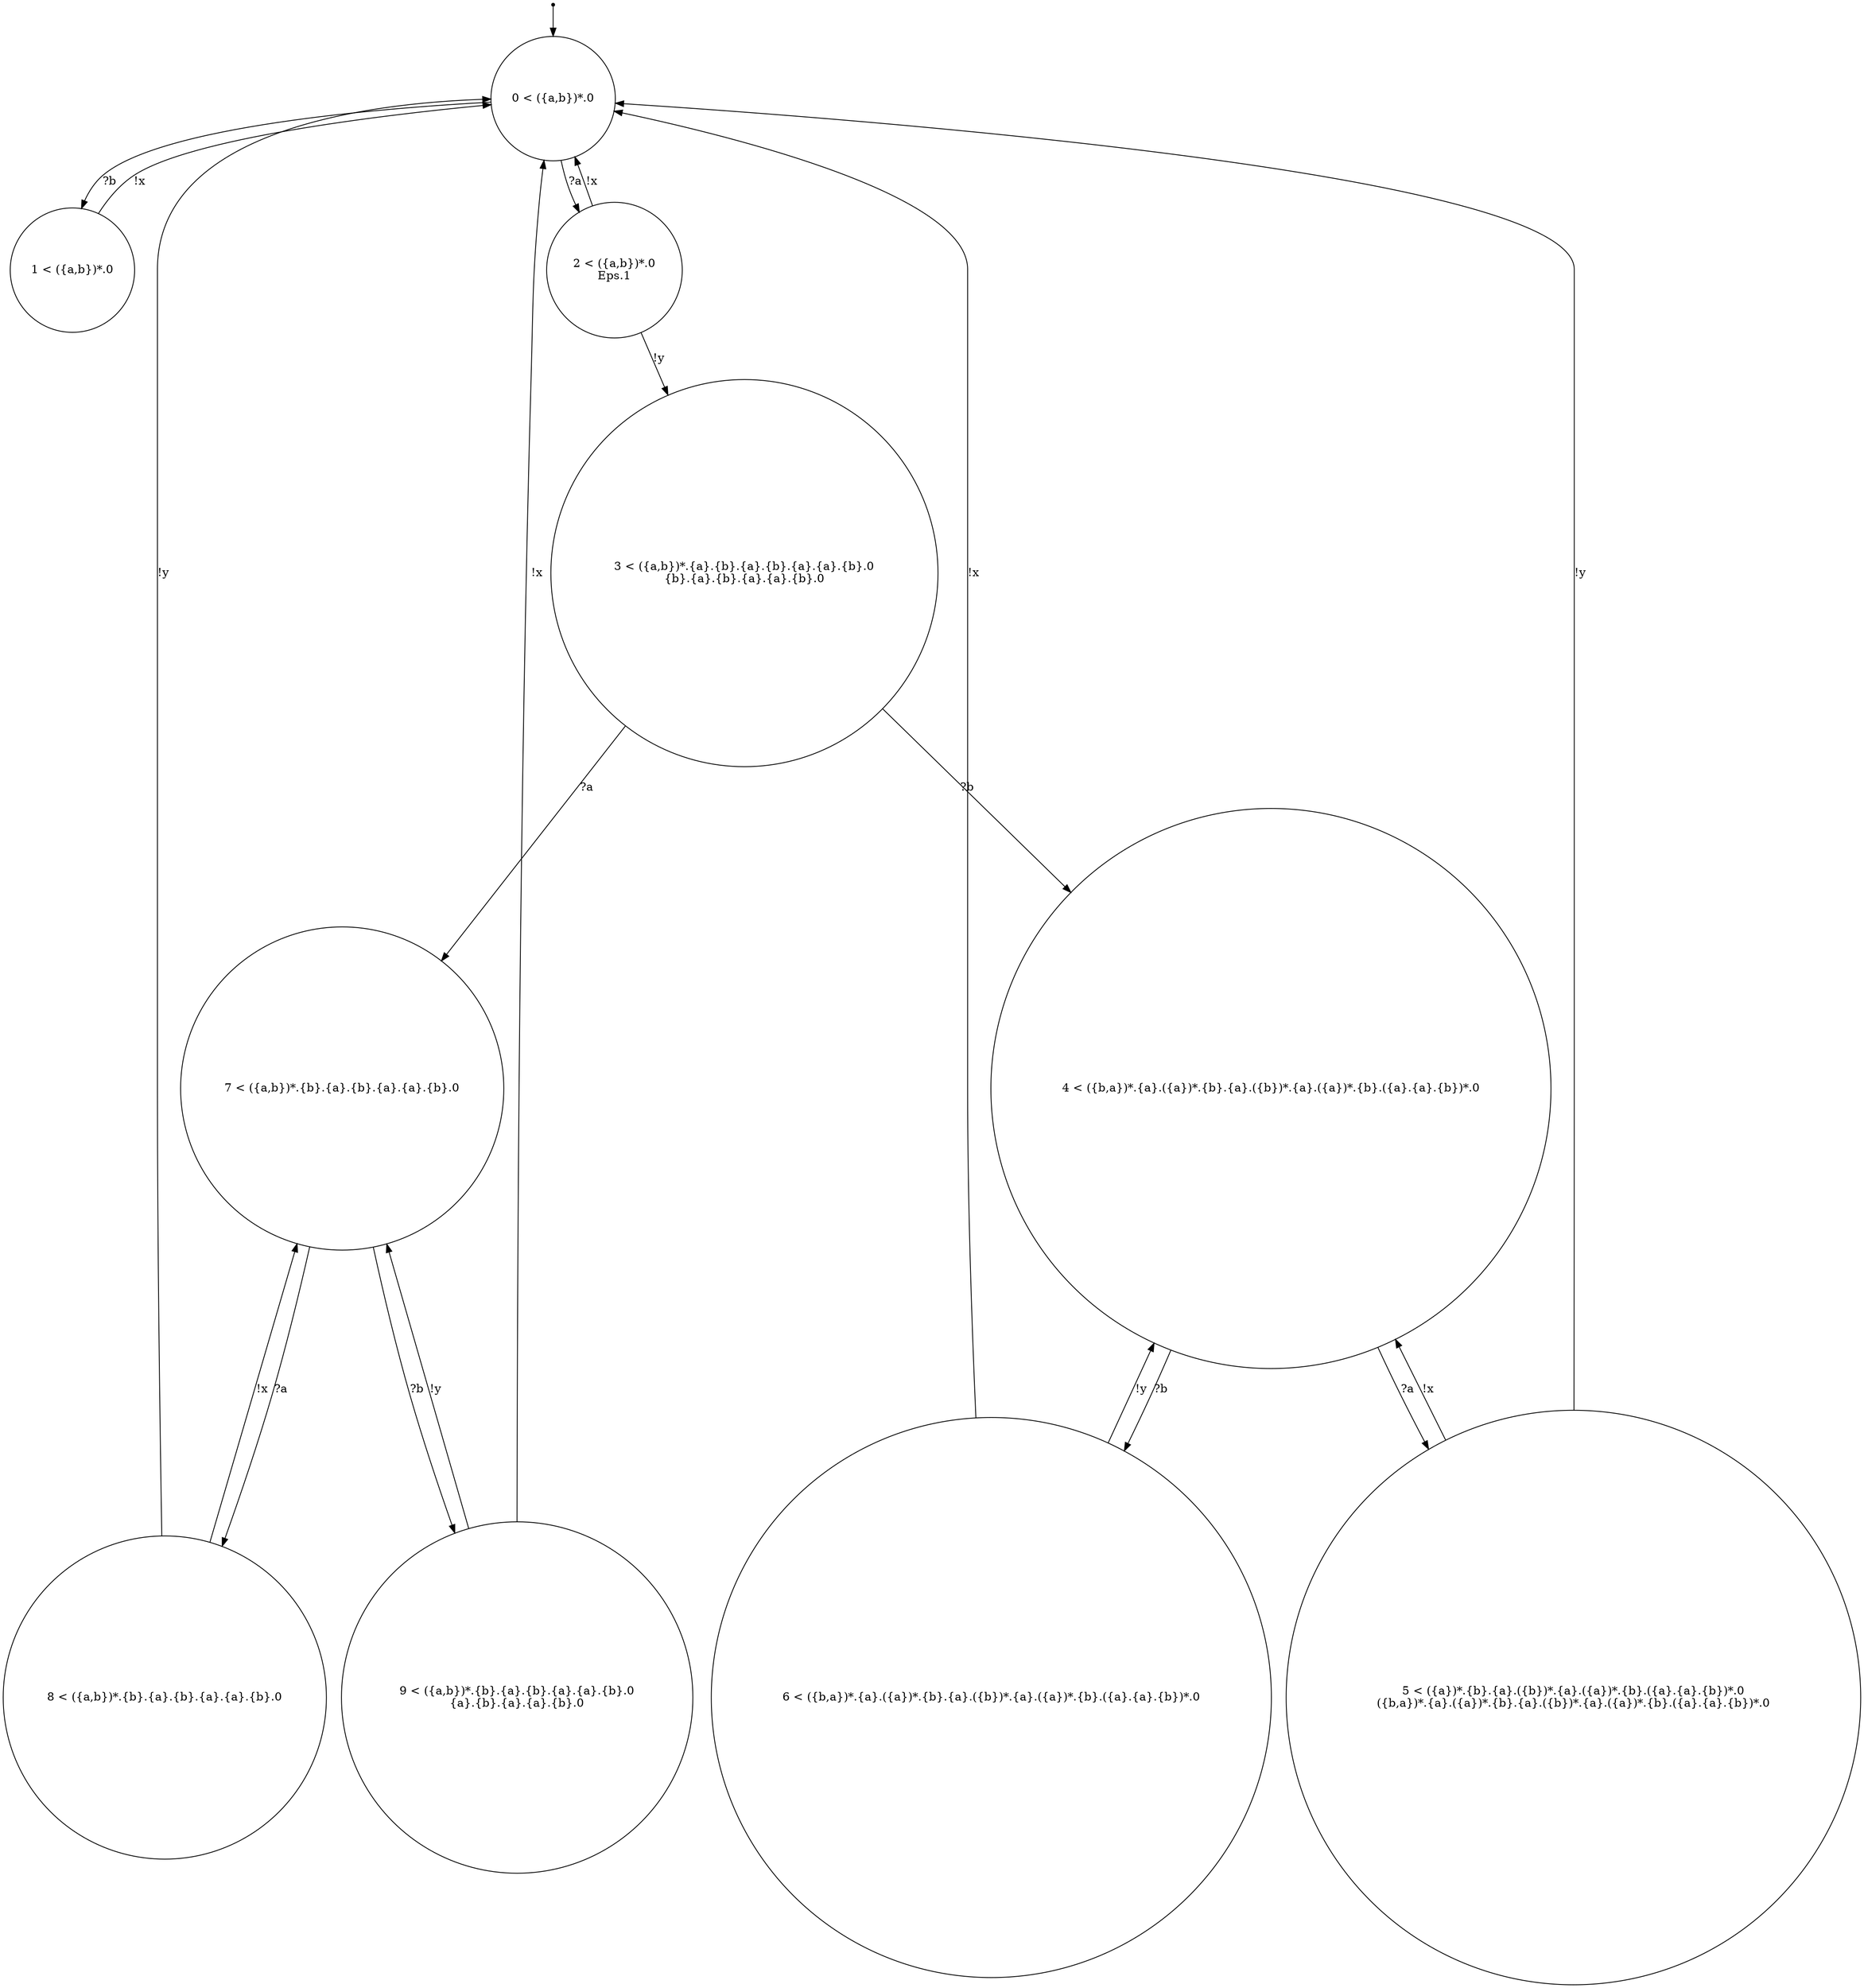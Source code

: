 digraph {
 node [shape=point] ENTRY
 node [shape=circle]
3 [label="3 < ({a,b})*.{a}.{b}.{a}.{b}.{a}.{a}.{b}.0
{b}.{a}.{b}.{a}.{a}.{b}.0
"]
1 [label="1 < ({a,b})*.0
"]
0 [label="0 < ({a,b})*.0
"]
7 [label="7 < ({a,b})*.{b}.{a}.{b}.{a}.{a}.{b}.0
"]
6 [label="6 < ({b,a})*.{a}.({a})*.{b}.{a}.({b})*.{a}.({a})*.{b}.({a}.{a}.{b})*.0
"]
8 [label="8 < ({a,b})*.{b}.{a}.{b}.{a}.{a}.{b}.0
"]
2 [label="2 < ({a,b})*.0
Eps.1
"]
4 [label="4 < ({b,a})*.{a}.({a})*.{b}.{a}.({b})*.{a}.({a})*.{b}.({a}.{a}.{b})*.0
"]
5 [label="5 < ({a})*.{b}.{a}.({b})*.{a}.({a})*.{b}.({a}.{a}.{b})*.0
({b,a})*.{a}.({a})*.{b}.{a}.({b})*.{a}.({a})*.{b}.({a}.{a}.{b})*.0
"]
9 [label="9 < ({a,b})*.{b}.{a}.{b}.{a}.{a}.{b}.0
{a}.{b}.{a}.{a}.{b}.0
"]
ENTRY -> 0
6 -> 0 [label="!x"]
3 -> 7 [label="?a"]
9 -> 0 [label="!x"]
0 -> 2 [label="?a"]
5 -> 4 [label="!x"]
3 -> 4 [label="?b"]
5 -> 0 [label="!y"]
8 -> 0 [label="!y"]
2 -> 0 [label="!x"]
9 -> 7 [label="!y"]
4 -> 5 [label="?a"]
1 -> 0 [label="!x"]
8 -> 7 [label="!x"]
2 -> 3 [label="!y"]
6 -> 4 [label="!y"]
0 -> 1 [label="?b"]
4 -> 6 [label="?b"]
7 -> 8 [label="?a"]
7 -> 9 [label="?b"]

}
